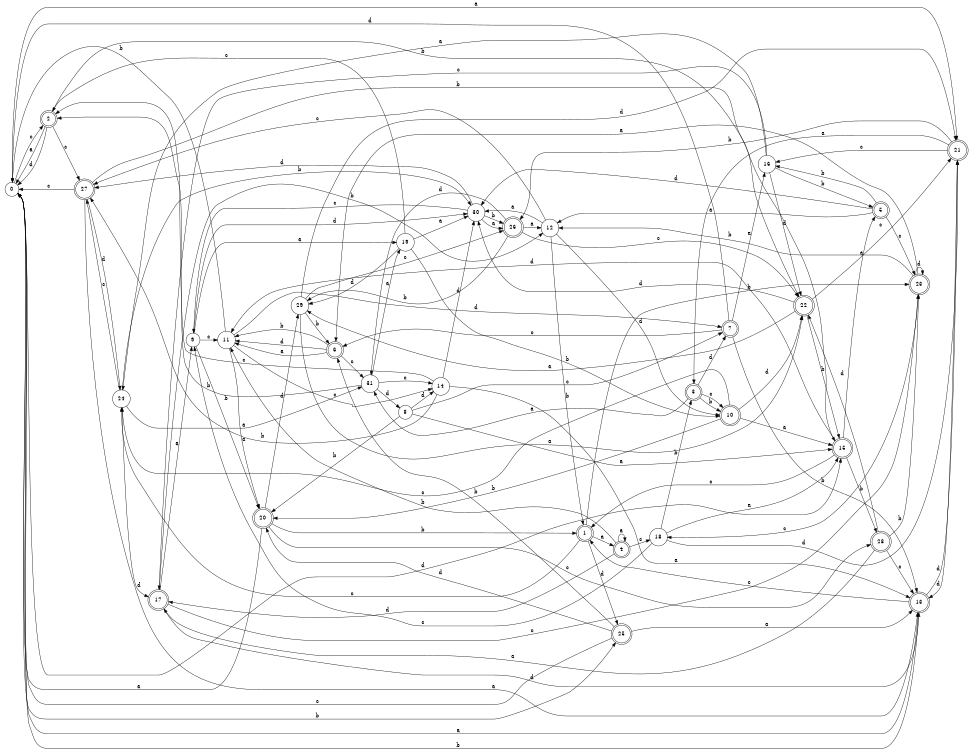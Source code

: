 digraph n26_6 {
__start0 [label="" shape="none"];

rankdir=LR;
size="8,5";

s0 [style="filled", color="black", fillcolor="white" shape="circle", label="0"];
s1 [style="rounded,filled", color="black", fillcolor="white" shape="doublecircle", label="1"];
s2 [style="rounded,filled", color="black", fillcolor="white" shape="doublecircle", label="2"];
s3 [style="rounded,filled", color="black", fillcolor="white" shape="doublecircle", label="3"];
s4 [style="rounded,filled", color="black", fillcolor="white" shape="doublecircle", label="4"];
s5 [style="rounded,filled", color="black", fillcolor="white" shape="doublecircle", label="5"];
s6 [style="rounded,filled", color="black", fillcolor="white" shape="doublecircle", label="6"];
s7 [style="rounded,filled", color="black", fillcolor="white" shape="doublecircle", label="7"];
s8 [style="filled", color="black", fillcolor="white" shape="circle", label="8"];
s9 [style="filled", color="black", fillcolor="white" shape="circle", label="9"];
s10 [style="rounded,filled", color="black", fillcolor="white" shape="doublecircle", label="10"];
s11 [style="filled", color="black", fillcolor="white" shape="circle", label="11"];
s12 [style="filled", color="black", fillcolor="white" shape="circle", label="12"];
s13 [style="rounded,filled", color="black", fillcolor="white" shape="doublecircle", label="13"];
s14 [style="filled", color="black", fillcolor="white" shape="circle", label="14"];
s15 [style="rounded,filled", color="black", fillcolor="white" shape="doublecircle", label="15"];
s16 [style="filled", color="black", fillcolor="white" shape="circle", label="16"];
s17 [style="rounded,filled", color="black", fillcolor="white" shape="doublecircle", label="17"];
s18 [style="filled", color="black", fillcolor="white" shape="circle", label="18"];
s19 [style="filled", color="black", fillcolor="white" shape="circle", label="19"];
s20 [style="rounded,filled", color="black", fillcolor="white" shape="doublecircle", label="20"];
s21 [style="rounded,filled", color="black", fillcolor="white" shape="doublecircle", label="21"];
s22 [style="rounded,filled", color="black", fillcolor="white" shape="doublecircle", label="22"];
s23 [style="rounded,filled", color="black", fillcolor="white" shape="doublecircle", label="23"];
s24 [style="filled", color="black", fillcolor="white" shape="circle", label="24"];
s25 [style="rounded,filled", color="black", fillcolor="white" shape="doublecircle", label="25"];
s26 [style="rounded,filled", color="black", fillcolor="white" shape="doublecircle", label="26"];
s27 [style="rounded,filled", color="black", fillcolor="white" shape="doublecircle", label="27"];
s28 [style="rounded,filled", color="black", fillcolor="white" shape="doublecircle", label="28"];
s29 [style="filled", color="black", fillcolor="white" shape="circle", label="29"];
s30 [style="filled", color="black", fillcolor="white" shape="circle", label="30"];
s31 [style="filled", color="black", fillcolor="white" shape="circle", label="31"];
s0 -> s21 [label="a"];
s0 -> s25 [label="b"];
s0 -> s2 [label="c"];
s0 -> s15 [label="d"];
s1 -> s4 [label="a"];
s1 -> s23 [label="b"];
s1 -> s24 [label="c"];
s1 -> s25 [label="d"];
s2 -> s0 [label="a"];
s2 -> s22 [label="b"];
s2 -> s27 [label="c"];
s2 -> s0 [label="d"];
s3 -> s31 [label="a"];
s3 -> s10 [label="b"];
s3 -> s10 [label="c"];
s3 -> s7 [label="d"];
s4 -> s4 [label="a"];
s4 -> s11 [label="b"];
s4 -> s18 [label="c"];
s4 -> s17 [label="d"];
s5 -> s12 [label="a"];
s5 -> s16 [label="b"];
s5 -> s23 [label="c"];
s5 -> s30 [label="d"];
s6 -> s11 [label="a"];
s6 -> s11 [label="b"];
s6 -> s31 [label="c"];
s6 -> s11 [label="d"];
s7 -> s16 [label="a"];
s7 -> s13 [label="b"];
s7 -> s6 [label="c"];
s7 -> s0 [label="d"];
s8 -> s15 [label="a"];
s8 -> s20 [label="b"];
s8 -> s7 [label="c"];
s8 -> s14 [label="d"];
s9 -> s19 [label="a"];
s9 -> s20 [label="b"];
s9 -> s11 [label="c"];
s9 -> s30 [label="d"];
s10 -> s15 [label="a"];
s10 -> s20 [label="b"];
s10 -> s24 [label="c"];
s10 -> s22 [label="d"];
s11 -> s20 [label="a"];
s11 -> s0 [label="b"];
s11 -> s14 [label="c"];
s11 -> s7 [label="d"];
s12 -> s30 [label="a"];
s12 -> s1 [label="b"];
s12 -> s27 [label="c"];
s12 -> s10 [label="d"];
s13 -> s0 [label="a"];
s13 -> s0 [label="b"];
s13 -> s1 [label="c"];
s13 -> s21 [label="d"];
s14 -> s13 [label="a"];
s14 -> s27 [label="b"];
s14 -> s2 [label="c"];
s14 -> s30 [label="d"];
s15 -> s5 [label="a"];
s15 -> s28 [label="b"];
s15 -> s1 [label="c"];
s15 -> s11 [label="d"];
s16 -> s24 [label="a"];
s16 -> s5 [label="b"];
s16 -> s17 [label="c"];
s16 -> s22 [label="d"];
s17 -> s9 [label="a"];
s17 -> s12 [label="b"];
s17 -> s23 [label="c"];
s17 -> s13 [label="d"];
s18 -> s15 [label="a"];
s18 -> s3 [label="b"];
s18 -> s9 [label="c"];
s18 -> s21 [label="d"];
s19 -> s30 [label="a"];
s19 -> s10 [label="b"];
s19 -> s2 [label="c"];
s19 -> s29 [label="d"];
s20 -> s0 [label="a"];
s20 -> s1 [label="b"];
s20 -> s28 [label="c"];
s20 -> s29 [label="d"];
s21 -> s3 [label="a"];
s21 -> s26 [label="b"];
s21 -> s16 [label="c"];
s21 -> s13 [label="d"];
s22 -> s29 [label="a"];
s22 -> s15 [label="b"];
s22 -> s21 [label="c"];
s22 -> s30 [label="d"];
s23 -> s6 [label="a"];
s23 -> s12 [label="b"];
s23 -> s18 [label="c"];
s23 -> s23 [label="d"];
s24 -> s31 [label="a"];
s24 -> s30 [label="b"];
s24 -> s27 [label="c"];
s24 -> s17 [label="d"];
s25 -> s13 [label="a"];
s25 -> s6 [label="b"];
s25 -> s0 [label="c"];
s25 -> s20 [label="d"];
s26 -> s12 [label="a"];
s26 -> s29 [label="b"];
s26 -> s22 [label="c"];
s26 -> s31 [label="d"];
s27 -> s13 [label="a"];
s27 -> s15 [label="b"];
s27 -> s0 [label="c"];
s27 -> s24 [label="d"];
s28 -> s17 [label="a"];
s28 -> s23 [label="b"];
s28 -> s13 [label="c"];
s28 -> s22 [label="d"];
s29 -> s22 [label="a"];
s29 -> s6 [label="b"];
s29 -> s26 [label="c"];
s29 -> s21 [label="d"];
s30 -> s26 [label="a"];
s30 -> s26 [label="b"];
s30 -> s9 [label="c"];
s30 -> s27 [label="d"];
s31 -> s19 [label="a"];
s31 -> s2 [label="b"];
s31 -> s14 [label="c"];
s31 -> s8 [label="d"];

}